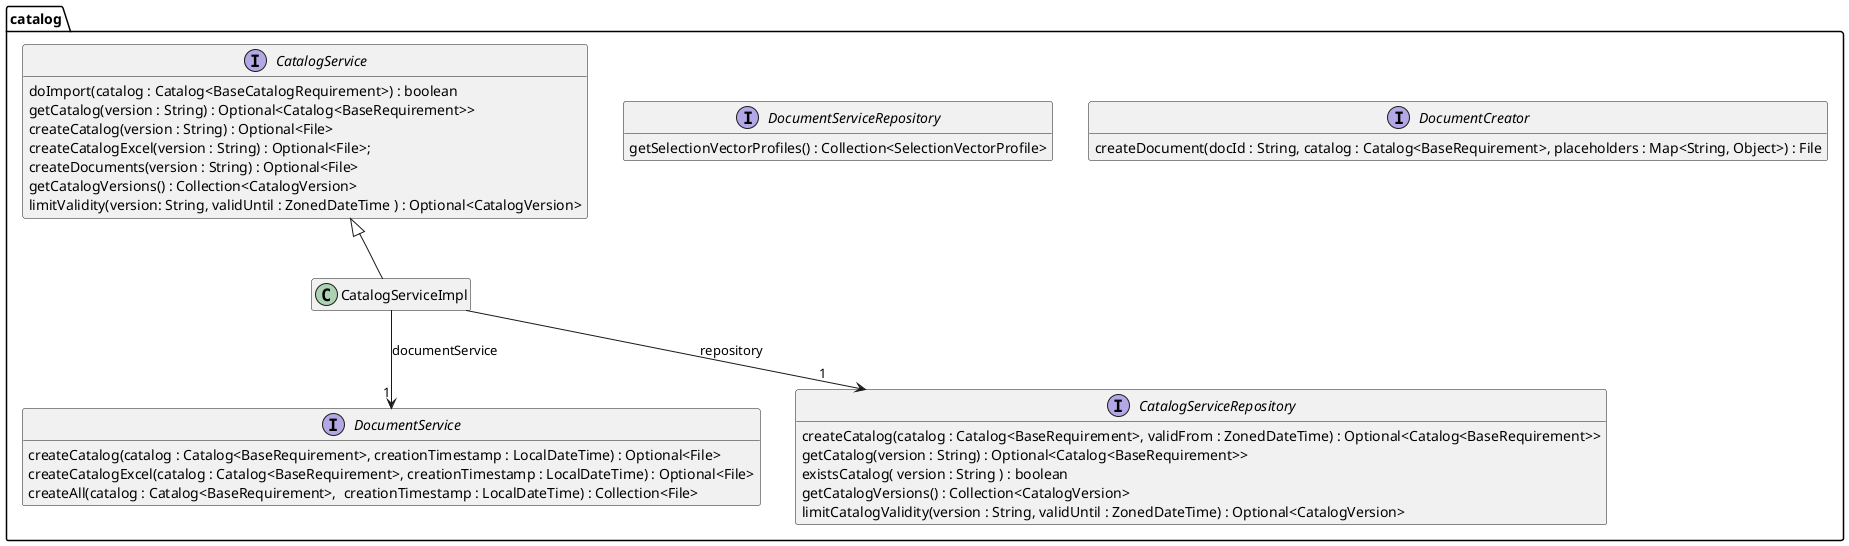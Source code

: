 @startuml Ebene3.png
hide empty members

package catalog {

    interface DocumentCreator {
        createDocument(docId : String, catalog : Catalog<BaseRequirement>, placeholders : Map<String, Object>) : File
    }

    interface DocumentService {
        createCatalog(catalog : Catalog<BaseRequirement>, creationTimestamp : LocalDateTime) : Optional<File>
        createCatalogExcel(catalog : Catalog<BaseRequirement>, creationTimestamp : LocalDateTime) : Optional<File>
        createAll(catalog : Catalog<BaseRequirement>,  creationTimestamp : LocalDateTime) : Collection<File>
    }

    interface DocumentServiceRepository {
        getSelectionVectorProfiles() : Collection<SelectionVectorProfile>
    }

    interface CatalogService {
        doImport(catalog : Catalog<BaseCatalogRequirement>) : boolean
        getCatalog(version : String) : Optional<Catalog<BaseRequirement>>
        createCatalog(version : String) : Optional<File>
        createCatalogExcel(version : String) : Optional<File>;
        createDocuments(version : String) : Optional<File>
        getCatalogVersions() : Collection<CatalogVersion>
        limitValidity(version: String, validUntil : ZonedDateTime ) : Optional<CatalogVersion>
    }

    interface CatalogServiceRepository {
        createCatalog(catalog : Catalog<BaseRequirement>, validFrom : ZonedDateTime) : Optional<Catalog<BaseRequirement>>
        getCatalog(version : String) : Optional<Catalog<BaseRequirement>>
        existsCatalog( version : String ) : boolean
        getCatalogVersions() : Collection<CatalogVersion>
        limitCatalogValidity(version : String, validUntil : ZonedDateTime) : Optional<CatalogVersion>
    }

    class CatalogServiceImpl {
    }
    CatalogService <|-- CatalogServiceImpl
    CatalogServiceImpl --> "1" CatalogServiceRepository : repository
    CatalogServiceImpl --> "1" DocumentService : documentService

}
@enduml
